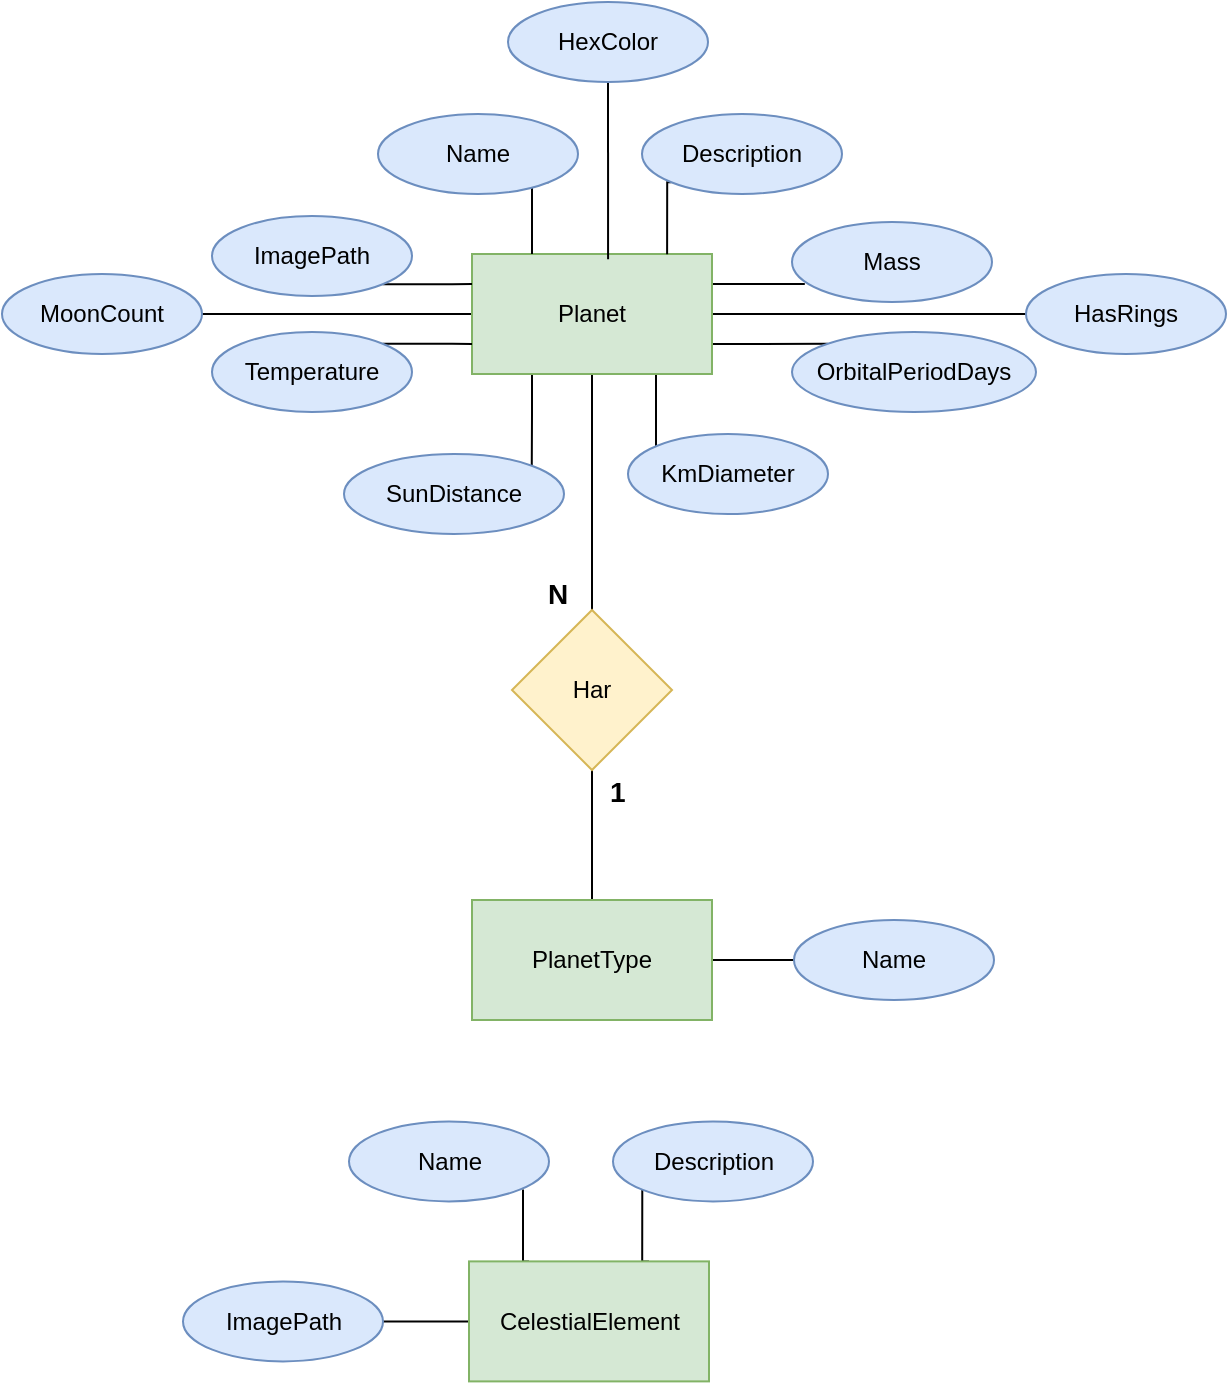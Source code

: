 <mxfile userAgent="Mozilla/5.0 (Windows NT 10.0; Win64; x64) AppleWebKit/537.36 (KHTML, like Gecko) Chrome/69.0.35.100 Safari/537.36" version="9.2.3" editor="www.draw.io" type="device"><diagram id="91649020-70a3-5e97-3b4d-b90628712baf" name="Page-1"><mxGraphModel dx="1042" dy="518" grid="1" gridSize="10" guides="1" tooltips="1" connect="1" arrows="1" fold="1" page="1" pageScale="1" pageWidth="827" pageHeight="1169" background="#ffffff" math="0" shadow="0"><root><mxCell id="0"/><mxCell id="1" parent="0"/><mxCell id="159" style="edgeStyle=orthogonalEdgeStyle;rounded=0;html=1;exitX=0.25;exitY=0;entryX=1;entryY=1;jettySize=auto;orthogonalLoop=1;endArrow=none;endFill=0;" edge="1" parent="1" source="75"><mxGeometry relative="1" as="geometry"><mxPoint x="391.5" y="618.7" as="targetPoint"/></mxGeometry></mxCell><mxCell id="160" style="edgeStyle=orthogonalEdgeStyle;rounded=0;html=1;exitX=0.75;exitY=0;entryX=0;entryY=1;endArrow=none;endFill=0;jettySize=auto;orthogonalLoop=1;" edge="1" parent="1" source="75" target="157"><mxGeometry relative="1" as="geometry"/></mxCell><mxCell id="161" style="edgeStyle=orthogonalEdgeStyle;rounded=0;html=1;exitX=0;exitY=0.5;entryX=1;entryY=0.5;endArrow=none;endFill=0;jettySize=auto;orthogonalLoop=1;" edge="1" parent="1" source="75" target="158"><mxGeometry relative="1" as="geometry"/></mxCell><mxCell id="75" value="CelestialElement" style="rounded=0;whiteSpace=wrap;html=1;fillColor=#d5e8d4;strokeColor=#82b366;" parent="1" vertex="1"><mxGeometry x="364.5" y="654.7" width="120" height="60" as="geometry"/></mxCell><mxCell id="154" value="Name&lt;br&gt;" style="ellipse;whiteSpace=wrap;html=1;fillColor=#dae8fc;strokeColor=#6c8ebf;" parent="1" vertex="1"><mxGeometry x="304.5" y="584.7" width="100" height="40" as="geometry"/></mxCell><mxCell id="157" value="Description&lt;br&gt;" style="ellipse;whiteSpace=wrap;html=1;fillColor=#dae8fc;strokeColor=#6c8ebf;" vertex="1" parent="1"><mxGeometry x="436.5" y="584.7" width="100" height="40" as="geometry"/></mxCell><mxCell id="158" value="ImagePath&lt;br&gt;" style="ellipse;whiteSpace=wrap;html=1;fillColor=#dae8fc;strokeColor=#6c8ebf;" vertex="1" parent="1"><mxGeometry x="221.5" y="664.7" width="100" height="40" as="geometry"/></mxCell><mxCell id="186" style="edgeStyle=orthogonalEdgeStyle;rounded=0;html=1;exitX=1;exitY=0.25;entryX=0.064;entryY=0.775;entryPerimeter=0;endArrow=none;endFill=0;jettySize=auto;orthogonalLoop=1;" edge="1" parent="1" source="162" target="183"><mxGeometry relative="1" as="geometry"/></mxCell><mxCell id="187" style="edgeStyle=orthogonalEdgeStyle;rounded=0;html=1;exitX=1;exitY=0.75;entryX=0;entryY=0;endArrow=none;endFill=0;jettySize=auto;orthogonalLoop=1;" edge="1" parent="1" source="162" target="184"><mxGeometry relative="1" as="geometry"/></mxCell><mxCell id="198" style="edgeStyle=orthogonalEdgeStyle;rounded=0;html=1;exitX=1;exitY=0.5;entryX=0;entryY=0.5;endArrow=none;endFill=0;jettySize=auto;orthogonalLoop=1;" edge="1" parent="1" source="162" target="197"><mxGeometry relative="1" as="geometry"/></mxCell><mxCell id="201" style="edgeStyle=orthogonalEdgeStyle;rounded=0;html=1;exitX=0;exitY=0.5;entryX=1;entryY=0.5;endArrow=none;endFill=0;jettySize=auto;orthogonalLoop=1;" edge="1" parent="1" source="162" target="200"><mxGeometry relative="1" as="geometry"/></mxCell><mxCell id="210" style="edgeStyle=orthogonalEdgeStyle;rounded=0;html=1;exitX=0.5;exitY=1;entryX=0.5;entryY=0;endArrow=none;endFill=0;jettySize=auto;orthogonalLoop=1;" edge="1" parent="1" source="162" target="189"><mxGeometry relative="1" as="geometry"/></mxCell><mxCell id="211" style="edgeStyle=orthogonalEdgeStyle;rounded=0;html=1;exitX=0.25;exitY=1;entryX=1;entryY=0;endArrow=none;endFill=0;jettySize=auto;orthogonalLoop=1;" edge="1" parent="1" source="162" target="207"><mxGeometry relative="1" as="geometry"/></mxCell><mxCell id="217" style="edgeStyle=orthogonalEdgeStyle;rounded=0;html=1;exitX=0.75;exitY=1;entryX=0;entryY=0;endArrow=none;endFill=0;jettySize=auto;orthogonalLoop=1;" edge="1" parent="1"><mxGeometry relative="1" as="geometry"><mxPoint x="455" y="211" as="sourcePoint"/><mxPoint x="458" y="247" as="targetPoint"/></mxGeometry></mxCell><mxCell id="162" value="Planet&lt;br&gt;" style="rounded=0;whiteSpace=wrap;html=1;fillColor=#d5e8d4;strokeColor=#82b366;" vertex="1" parent="1"><mxGeometry x="366" y="151" width="120" height="60" as="geometry"/></mxCell><mxCell id="167" style="edgeStyle=orthogonalEdgeStyle;rounded=0;html=1;exitX=1;exitY=1;entryX=0.25;entryY=0;endArrow=none;endFill=0;jettySize=auto;orthogonalLoop=1;" edge="1" parent="1" source="163" target="162"><mxGeometry relative="1" as="geometry"/></mxCell><mxCell id="163" value="Name&lt;br&gt;" style="ellipse;whiteSpace=wrap;html=1;fillColor=#dae8fc;strokeColor=#6c8ebf;" vertex="1" parent="1"><mxGeometry x="319" y="81" width="100" height="40" as="geometry"/></mxCell><mxCell id="168" style="edgeStyle=orthogonalEdgeStyle;rounded=0;html=1;exitX=0;exitY=1;entryX=0.813;entryY=0.003;entryPerimeter=0;endArrow=none;endFill=0;jettySize=auto;orthogonalLoop=1;" edge="1" parent="1" source="164" target="162"><mxGeometry relative="1" as="geometry"/></mxCell><mxCell id="164" value="Description&lt;br&gt;" style="ellipse;whiteSpace=wrap;html=1;fillColor=#dae8fc;strokeColor=#6c8ebf;" vertex="1" parent="1"><mxGeometry x="451" y="81" width="100" height="40" as="geometry"/></mxCell><mxCell id="174" style="edgeStyle=orthogonalEdgeStyle;rounded=0;html=1;exitX=1;exitY=1;entryX=0;entryY=0.25;endArrow=none;endFill=0;jettySize=auto;orthogonalLoop=1;" edge="1" parent="1" source="165" target="162"><mxGeometry relative="1" as="geometry"/></mxCell><mxCell id="165" value="ImagePath&lt;br&gt;" style="ellipse;whiteSpace=wrap;html=1;fillColor=#dae8fc;strokeColor=#6c8ebf;" vertex="1" parent="1"><mxGeometry x="236" y="132" width="100" height="40" as="geometry"/></mxCell><mxCell id="199" style="edgeStyle=orthogonalEdgeStyle;rounded=0;html=1;exitX=1;exitY=0;entryX=0;entryY=0.75;endArrow=none;endFill=0;jettySize=auto;orthogonalLoop=1;" edge="1" parent="1" source="169" target="162"><mxGeometry relative="1" as="geometry"/></mxCell><mxCell id="169" value="Temperature" style="ellipse;whiteSpace=wrap;html=1;fillColor=#dae8fc;strokeColor=#6c8ebf;" vertex="1" parent="1"><mxGeometry x="236" y="190" width="100" height="40" as="geometry"/></mxCell><mxCell id="172" style="edgeStyle=orthogonalEdgeStyle;rounded=0;html=1;exitX=0.5;exitY=1;entryX=0.567;entryY=0.043;entryPerimeter=0;endArrow=none;endFill=0;jettySize=auto;orthogonalLoop=1;" edge="1" parent="1" source="171" target="162"><mxGeometry relative="1" as="geometry"/></mxCell><mxCell id="171" value="HexColor" style="ellipse;whiteSpace=wrap;html=1;fillColor=#dae8fc;strokeColor=#6c8ebf;" vertex="1" parent="1"><mxGeometry x="384" y="25" width="100" height="40" as="geometry"/></mxCell><mxCell id="183" value="Mass&lt;br&gt;" style="ellipse;whiteSpace=wrap;html=1;fillColor=#dae8fc;strokeColor=#6c8ebf;" vertex="1" parent="1"><mxGeometry x="526" y="135" width="100" height="40" as="geometry"/></mxCell><mxCell id="184" value="OrbitalPeriodDays&lt;br&gt;" style="ellipse;whiteSpace=wrap;html=1;fillColor=#dae8fc;strokeColor=#6c8ebf;" vertex="1" parent="1"><mxGeometry x="526" y="190" width="122" height="40" as="geometry"/></mxCell><mxCell id="220" style="edgeStyle=orthogonalEdgeStyle;rounded=0;html=1;exitX=0.5;exitY=1;entryX=0.5;entryY=0;endArrow=none;endFill=0;jettySize=auto;orthogonalLoop=1;" edge="1" parent="1" source="189" target="218"><mxGeometry relative="1" as="geometry"/></mxCell><mxCell id="189" value="Har" style="rhombus;whiteSpace=wrap;html=1;rounded=0;strokeColor=#d6b656;fillColor=#fff2cc;" vertex="1" parent="1"><mxGeometry x="386" y="329" width="80" height="80" as="geometry"/></mxCell><mxCell id="197" value="HasRings&lt;br&gt;" style="ellipse;whiteSpace=wrap;html=1;fillColor=#dae8fc;strokeColor=#6c8ebf;" vertex="1" parent="1"><mxGeometry x="643" y="161" width="100" height="40" as="geometry"/></mxCell><mxCell id="200" value="MoonCount&lt;br&gt;" style="ellipse;whiteSpace=wrap;html=1;fillColor=#dae8fc;strokeColor=#6c8ebf;" vertex="1" parent="1"><mxGeometry x="131" y="161" width="100" height="40" as="geometry"/></mxCell><mxCell id="202" value="KmDiameter" style="ellipse;whiteSpace=wrap;html=1;fillColor=#dae8fc;strokeColor=#6c8ebf;" vertex="1" parent="1"><mxGeometry x="444" y="241" width="100" height="40" as="geometry"/></mxCell><mxCell id="207" value="SunDistance" style="ellipse;whiteSpace=wrap;html=1;fillColor=#dae8fc;strokeColor=#6c8ebf;" vertex="1" parent="1"><mxGeometry x="302" y="251" width="110" height="40" as="geometry"/></mxCell><mxCell id="223" style="edgeStyle=orthogonalEdgeStyle;rounded=0;html=1;exitX=1;exitY=0.5;entryX=0;entryY=0.5;endArrow=none;endFill=0;jettySize=auto;orthogonalLoop=1;" edge="1" parent="1" source="218" target="222"><mxGeometry relative="1" as="geometry"/></mxCell><mxCell id="218" value="PlanetType&lt;br&gt;" style="rounded=0;whiteSpace=wrap;html=1;fillColor=#d5e8d4;strokeColor=#82b366;" vertex="1" parent="1"><mxGeometry x="366" y="474" width="120" height="60" as="geometry"/></mxCell><mxCell id="222" value="Name" style="ellipse;whiteSpace=wrap;html=1;fillColor=#dae8fc;strokeColor=#6c8ebf;" vertex="1" parent="1"><mxGeometry x="527" y="484" width="100" height="40" as="geometry"/></mxCell><mxCell id="224" value="&lt;b&gt;&lt;font style=&quot;font-size: 14px&quot;&gt;1&lt;/font&gt;&lt;/b&gt;" style="text;html=1;resizable=0;points=[];autosize=1;align=left;verticalAlign=top;spacingTop=-4;" vertex="1" parent="1"><mxGeometry x="433" y="409" width="20" height="20" as="geometry"/></mxCell><mxCell id="225" value="&lt;b&gt;&lt;font style=&quot;font-size: 14px&quot;&gt;N&lt;/font&gt;&lt;/b&gt;" style="text;html=1;resizable=0;points=[];autosize=1;align=left;verticalAlign=top;spacingTop=-4;" vertex="1" parent="1"><mxGeometry x="402" y="310" width="30" height="20" as="geometry"/></mxCell></root></mxGraphModel></diagram></mxfile>